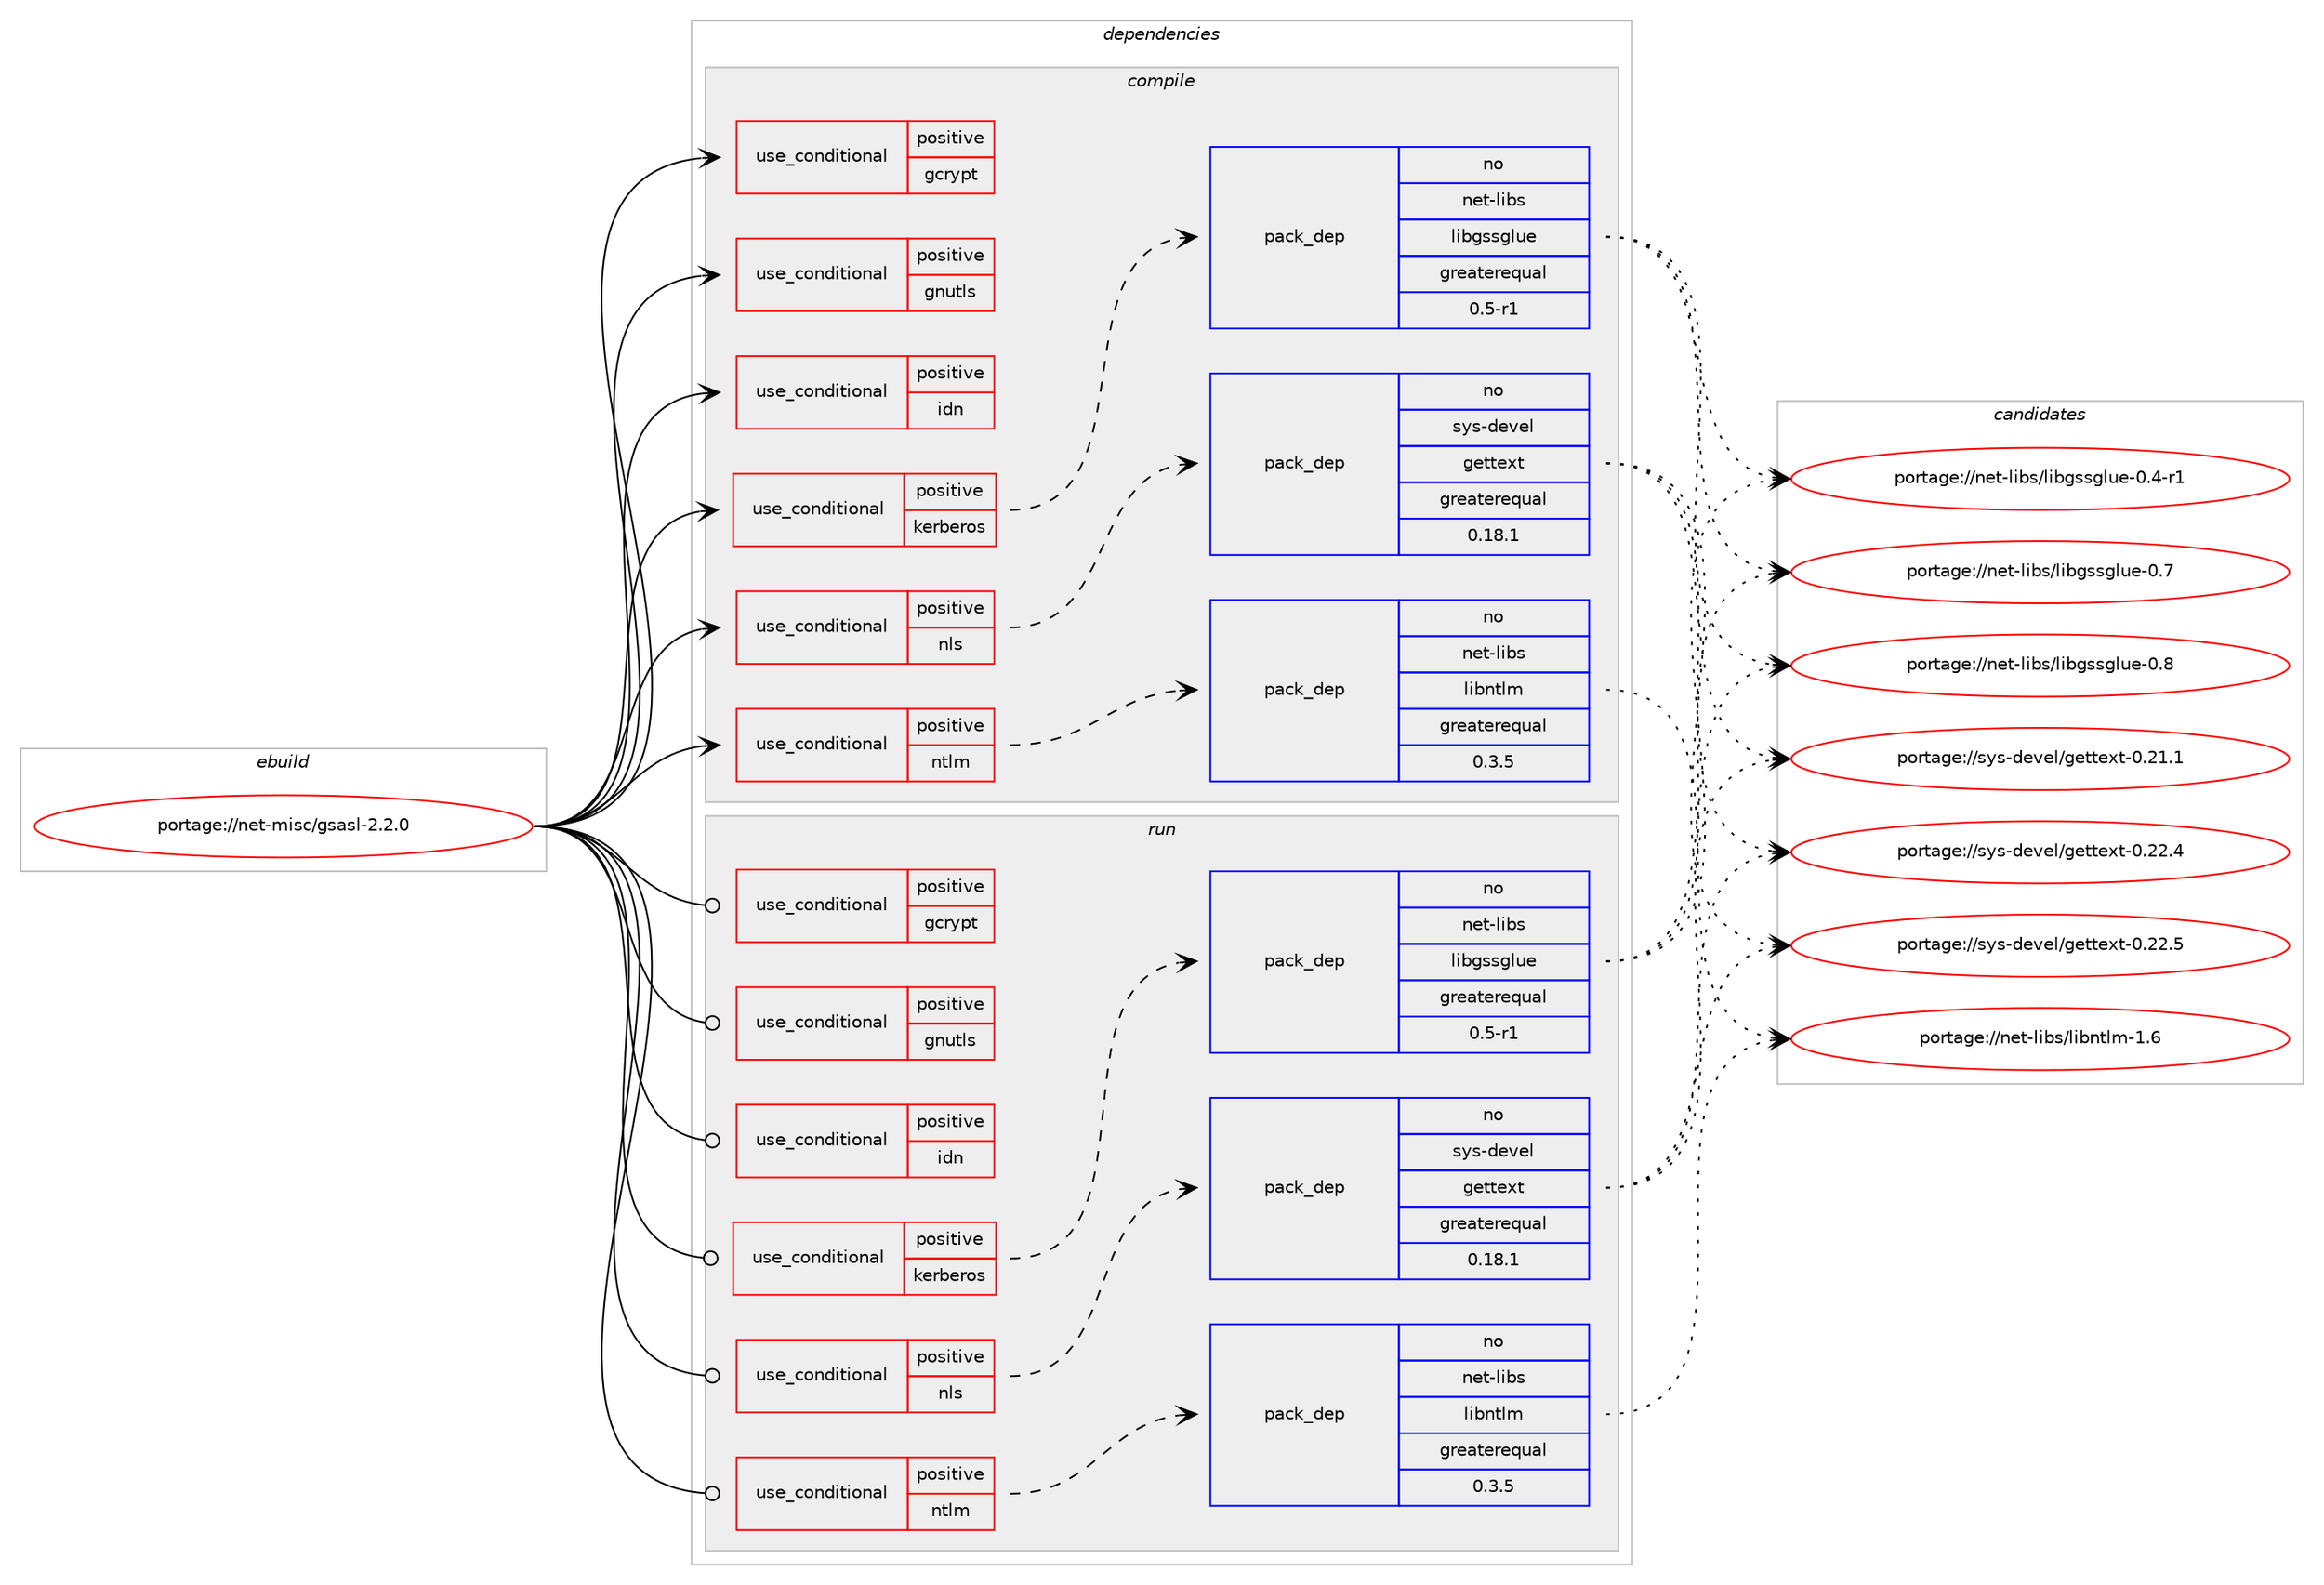 digraph prolog {

# *************
# Graph options
# *************

newrank=true;
concentrate=true;
compound=true;
graph [rankdir=LR,fontname=Helvetica,fontsize=10,ranksep=1.5];#, ranksep=2.5, nodesep=0.2];
edge  [arrowhead=vee];
node  [fontname=Helvetica,fontsize=10];

# **********
# The ebuild
# **********

subgraph cluster_leftcol {
color=gray;
rank=same;
label=<<i>ebuild</i>>;
id [label="portage://net-misc/gsasl-2.2.0", color=red, width=4, href="../net-misc/gsasl-2.2.0.svg"];
}

# ****************
# The dependencies
# ****************

subgraph cluster_midcol {
color=gray;
label=<<i>dependencies</i>>;
subgraph cluster_compile {
fillcolor="#eeeeee";
style=filled;
label=<<i>compile</i>>;
subgraph cond95146 {
dependency188464 [label=<<TABLE BORDER="0" CELLBORDER="1" CELLSPACING="0" CELLPADDING="4"><TR><TD ROWSPAN="3" CELLPADDING="10">use_conditional</TD></TR><TR><TD>positive</TD></TR><TR><TD>gcrypt</TD></TR></TABLE>>, shape=none, color=red];
# *** BEGIN UNKNOWN DEPENDENCY TYPE (TODO) ***
# dependency188464 -> package_dependency(portage://net-misc/gsasl-2.2.0,install,no,dev-libs,libgcrypt,none,[,,],any_same_slot,[])
# *** END UNKNOWN DEPENDENCY TYPE (TODO) ***

}
id:e -> dependency188464:w [weight=20,style="solid",arrowhead="vee"];
subgraph cond95147 {
dependency188465 [label=<<TABLE BORDER="0" CELLBORDER="1" CELLSPACING="0" CELLPADDING="4"><TR><TD ROWSPAN="3" CELLPADDING="10">use_conditional</TD></TR><TR><TD>positive</TD></TR><TR><TD>gnutls</TD></TR></TABLE>>, shape=none, color=red];
# *** BEGIN UNKNOWN DEPENDENCY TYPE (TODO) ***
# dependency188465 -> package_dependency(portage://net-misc/gsasl-2.2.0,install,no,net-libs,gnutls,none,[,,],any_same_slot,[])
# *** END UNKNOWN DEPENDENCY TYPE (TODO) ***

}
id:e -> dependency188465:w [weight=20,style="solid",arrowhead="vee"];
subgraph cond95148 {
dependency188466 [label=<<TABLE BORDER="0" CELLBORDER="1" CELLSPACING="0" CELLPADDING="4"><TR><TD ROWSPAN="3" CELLPADDING="10">use_conditional</TD></TR><TR><TD>positive</TD></TR><TR><TD>idn</TD></TR></TABLE>>, shape=none, color=red];
# *** BEGIN UNKNOWN DEPENDENCY TYPE (TODO) ***
# dependency188466 -> package_dependency(portage://net-misc/gsasl-2.2.0,install,no,net-dns,libidn,none,[,,],any_same_slot,[])
# *** END UNKNOWN DEPENDENCY TYPE (TODO) ***

}
id:e -> dependency188466:w [weight=20,style="solid",arrowhead="vee"];
subgraph cond95149 {
dependency188467 [label=<<TABLE BORDER="0" CELLBORDER="1" CELLSPACING="0" CELLPADDING="4"><TR><TD ROWSPAN="3" CELLPADDING="10">use_conditional</TD></TR><TR><TD>positive</TD></TR><TR><TD>kerberos</TD></TR></TABLE>>, shape=none, color=red];
subgraph pack90705 {
dependency188468 [label=<<TABLE BORDER="0" CELLBORDER="1" CELLSPACING="0" CELLPADDING="4" WIDTH="220"><TR><TD ROWSPAN="6" CELLPADDING="30">pack_dep</TD></TR><TR><TD WIDTH="110">no</TD></TR><TR><TD>net-libs</TD></TR><TR><TD>libgssglue</TD></TR><TR><TD>greaterequal</TD></TR><TR><TD>0.5-r1</TD></TR></TABLE>>, shape=none, color=blue];
}
dependency188467:e -> dependency188468:w [weight=20,style="dashed",arrowhead="vee"];
}
id:e -> dependency188467:w [weight=20,style="solid",arrowhead="vee"];
subgraph cond95150 {
dependency188469 [label=<<TABLE BORDER="0" CELLBORDER="1" CELLSPACING="0" CELLPADDING="4"><TR><TD ROWSPAN="3" CELLPADDING="10">use_conditional</TD></TR><TR><TD>positive</TD></TR><TR><TD>nls</TD></TR></TABLE>>, shape=none, color=red];
subgraph pack90706 {
dependency188470 [label=<<TABLE BORDER="0" CELLBORDER="1" CELLSPACING="0" CELLPADDING="4" WIDTH="220"><TR><TD ROWSPAN="6" CELLPADDING="30">pack_dep</TD></TR><TR><TD WIDTH="110">no</TD></TR><TR><TD>sys-devel</TD></TR><TR><TD>gettext</TD></TR><TR><TD>greaterequal</TD></TR><TR><TD>0.18.1</TD></TR></TABLE>>, shape=none, color=blue];
}
dependency188469:e -> dependency188470:w [weight=20,style="dashed",arrowhead="vee"];
}
id:e -> dependency188469:w [weight=20,style="solid",arrowhead="vee"];
subgraph cond95151 {
dependency188471 [label=<<TABLE BORDER="0" CELLBORDER="1" CELLSPACING="0" CELLPADDING="4"><TR><TD ROWSPAN="3" CELLPADDING="10">use_conditional</TD></TR><TR><TD>positive</TD></TR><TR><TD>ntlm</TD></TR></TABLE>>, shape=none, color=red];
subgraph pack90707 {
dependency188472 [label=<<TABLE BORDER="0" CELLBORDER="1" CELLSPACING="0" CELLPADDING="4" WIDTH="220"><TR><TD ROWSPAN="6" CELLPADDING="30">pack_dep</TD></TR><TR><TD WIDTH="110">no</TD></TR><TR><TD>net-libs</TD></TR><TR><TD>libntlm</TD></TR><TR><TD>greaterequal</TD></TR><TR><TD>0.3.5</TD></TR></TABLE>>, shape=none, color=blue];
}
dependency188471:e -> dependency188472:w [weight=20,style="dashed",arrowhead="vee"];
}
id:e -> dependency188471:w [weight=20,style="solid",arrowhead="vee"];
# *** BEGIN UNKNOWN DEPENDENCY TYPE (TODO) ***
# id -> package_dependency(portage://net-misc/gsasl-2.2.0,install,no,sys-libs,readline,none,[,,],any_same_slot,[])
# *** END UNKNOWN DEPENDENCY TYPE (TODO) ***

# *** BEGIN UNKNOWN DEPENDENCY TYPE (TODO) ***
# id -> package_dependency(portage://net-misc/gsasl-2.2.0,install,weak,net-libs,libgsasl,none,[,,],[],[])
# *** END UNKNOWN DEPENDENCY TYPE (TODO) ***

}
subgraph cluster_compileandrun {
fillcolor="#eeeeee";
style=filled;
label=<<i>compile and run</i>>;
}
subgraph cluster_run {
fillcolor="#eeeeee";
style=filled;
label=<<i>run</i>>;
subgraph cond95152 {
dependency188473 [label=<<TABLE BORDER="0" CELLBORDER="1" CELLSPACING="0" CELLPADDING="4"><TR><TD ROWSPAN="3" CELLPADDING="10">use_conditional</TD></TR><TR><TD>positive</TD></TR><TR><TD>gcrypt</TD></TR></TABLE>>, shape=none, color=red];
# *** BEGIN UNKNOWN DEPENDENCY TYPE (TODO) ***
# dependency188473 -> package_dependency(portage://net-misc/gsasl-2.2.0,run,no,dev-libs,libgcrypt,none,[,,],any_same_slot,[])
# *** END UNKNOWN DEPENDENCY TYPE (TODO) ***

}
id:e -> dependency188473:w [weight=20,style="solid",arrowhead="odot"];
subgraph cond95153 {
dependency188474 [label=<<TABLE BORDER="0" CELLBORDER="1" CELLSPACING="0" CELLPADDING="4"><TR><TD ROWSPAN="3" CELLPADDING="10">use_conditional</TD></TR><TR><TD>positive</TD></TR><TR><TD>gnutls</TD></TR></TABLE>>, shape=none, color=red];
# *** BEGIN UNKNOWN DEPENDENCY TYPE (TODO) ***
# dependency188474 -> package_dependency(portage://net-misc/gsasl-2.2.0,run,no,net-libs,gnutls,none,[,,],any_same_slot,[])
# *** END UNKNOWN DEPENDENCY TYPE (TODO) ***

}
id:e -> dependency188474:w [weight=20,style="solid",arrowhead="odot"];
subgraph cond95154 {
dependency188475 [label=<<TABLE BORDER="0" CELLBORDER="1" CELLSPACING="0" CELLPADDING="4"><TR><TD ROWSPAN="3" CELLPADDING="10">use_conditional</TD></TR><TR><TD>positive</TD></TR><TR><TD>idn</TD></TR></TABLE>>, shape=none, color=red];
# *** BEGIN UNKNOWN DEPENDENCY TYPE (TODO) ***
# dependency188475 -> package_dependency(portage://net-misc/gsasl-2.2.0,run,no,net-dns,libidn,none,[,,],any_same_slot,[])
# *** END UNKNOWN DEPENDENCY TYPE (TODO) ***

}
id:e -> dependency188475:w [weight=20,style="solid",arrowhead="odot"];
subgraph cond95155 {
dependency188476 [label=<<TABLE BORDER="0" CELLBORDER="1" CELLSPACING="0" CELLPADDING="4"><TR><TD ROWSPAN="3" CELLPADDING="10">use_conditional</TD></TR><TR><TD>positive</TD></TR><TR><TD>kerberos</TD></TR></TABLE>>, shape=none, color=red];
subgraph pack90708 {
dependency188477 [label=<<TABLE BORDER="0" CELLBORDER="1" CELLSPACING="0" CELLPADDING="4" WIDTH="220"><TR><TD ROWSPAN="6" CELLPADDING="30">pack_dep</TD></TR><TR><TD WIDTH="110">no</TD></TR><TR><TD>net-libs</TD></TR><TR><TD>libgssglue</TD></TR><TR><TD>greaterequal</TD></TR><TR><TD>0.5-r1</TD></TR></TABLE>>, shape=none, color=blue];
}
dependency188476:e -> dependency188477:w [weight=20,style="dashed",arrowhead="vee"];
}
id:e -> dependency188476:w [weight=20,style="solid",arrowhead="odot"];
subgraph cond95156 {
dependency188478 [label=<<TABLE BORDER="0" CELLBORDER="1" CELLSPACING="0" CELLPADDING="4"><TR><TD ROWSPAN="3" CELLPADDING="10">use_conditional</TD></TR><TR><TD>positive</TD></TR><TR><TD>nls</TD></TR></TABLE>>, shape=none, color=red];
subgraph pack90709 {
dependency188479 [label=<<TABLE BORDER="0" CELLBORDER="1" CELLSPACING="0" CELLPADDING="4" WIDTH="220"><TR><TD ROWSPAN="6" CELLPADDING="30">pack_dep</TD></TR><TR><TD WIDTH="110">no</TD></TR><TR><TD>sys-devel</TD></TR><TR><TD>gettext</TD></TR><TR><TD>greaterequal</TD></TR><TR><TD>0.18.1</TD></TR></TABLE>>, shape=none, color=blue];
}
dependency188478:e -> dependency188479:w [weight=20,style="dashed",arrowhead="vee"];
}
id:e -> dependency188478:w [weight=20,style="solid",arrowhead="odot"];
subgraph cond95157 {
dependency188480 [label=<<TABLE BORDER="0" CELLBORDER="1" CELLSPACING="0" CELLPADDING="4"><TR><TD ROWSPAN="3" CELLPADDING="10">use_conditional</TD></TR><TR><TD>positive</TD></TR><TR><TD>ntlm</TD></TR></TABLE>>, shape=none, color=red];
subgraph pack90710 {
dependency188481 [label=<<TABLE BORDER="0" CELLBORDER="1" CELLSPACING="0" CELLPADDING="4" WIDTH="220"><TR><TD ROWSPAN="6" CELLPADDING="30">pack_dep</TD></TR><TR><TD WIDTH="110">no</TD></TR><TR><TD>net-libs</TD></TR><TR><TD>libntlm</TD></TR><TR><TD>greaterequal</TD></TR><TR><TD>0.3.5</TD></TR></TABLE>>, shape=none, color=blue];
}
dependency188480:e -> dependency188481:w [weight=20,style="dashed",arrowhead="vee"];
}
id:e -> dependency188480:w [weight=20,style="solid",arrowhead="odot"];
# *** BEGIN UNKNOWN DEPENDENCY TYPE (TODO) ***
# id -> package_dependency(portage://net-misc/gsasl-2.2.0,run,no,sys-libs,readline,none,[,,],any_same_slot,[])
# *** END UNKNOWN DEPENDENCY TYPE (TODO) ***

# *** BEGIN UNKNOWN DEPENDENCY TYPE (TODO) ***
# id -> package_dependency(portage://net-misc/gsasl-2.2.0,run,weak,net-libs,libgsasl,none,[,,],[],[])
# *** END UNKNOWN DEPENDENCY TYPE (TODO) ***

}
}

# **************
# The candidates
# **************

subgraph cluster_choices {
rank=same;
color=gray;
label=<<i>candidates</i>>;

subgraph choice90705 {
color=black;
nodesep=1;
choice11010111645108105981154710810598103115115103108117101454846524511449 [label="portage://net-libs/libgssglue-0.4-r1", color=red, width=4,href="../net-libs/libgssglue-0.4-r1.svg"];
choice1101011164510810598115471081059810311511510310811710145484655 [label="portage://net-libs/libgssglue-0.7", color=red, width=4,href="../net-libs/libgssglue-0.7.svg"];
choice1101011164510810598115471081059810311511510310811710145484656 [label="portage://net-libs/libgssglue-0.8", color=red, width=4,href="../net-libs/libgssglue-0.8.svg"];
dependency188468:e -> choice11010111645108105981154710810598103115115103108117101454846524511449:w [style=dotted,weight="100"];
dependency188468:e -> choice1101011164510810598115471081059810311511510310811710145484655:w [style=dotted,weight="100"];
dependency188468:e -> choice1101011164510810598115471081059810311511510310811710145484656:w [style=dotted,weight="100"];
}
subgraph choice90706 {
color=black;
nodesep=1;
choice115121115451001011181011084710310111611610112011645484650494649 [label="portage://sys-devel/gettext-0.21.1", color=red, width=4,href="../sys-devel/gettext-0.21.1.svg"];
choice115121115451001011181011084710310111611610112011645484650504652 [label="portage://sys-devel/gettext-0.22.4", color=red, width=4,href="../sys-devel/gettext-0.22.4.svg"];
choice115121115451001011181011084710310111611610112011645484650504653 [label="portage://sys-devel/gettext-0.22.5", color=red, width=4,href="../sys-devel/gettext-0.22.5.svg"];
dependency188470:e -> choice115121115451001011181011084710310111611610112011645484650494649:w [style=dotted,weight="100"];
dependency188470:e -> choice115121115451001011181011084710310111611610112011645484650504652:w [style=dotted,weight="100"];
dependency188470:e -> choice115121115451001011181011084710310111611610112011645484650504653:w [style=dotted,weight="100"];
}
subgraph choice90707 {
color=black;
nodesep=1;
choice1101011164510810598115471081059811011610810945494654 [label="portage://net-libs/libntlm-1.6", color=red, width=4,href="../net-libs/libntlm-1.6.svg"];
dependency188472:e -> choice1101011164510810598115471081059811011610810945494654:w [style=dotted,weight="100"];
}
subgraph choice90708 {
color=black;
nodesep=1;
choice11010111645108105981154710810598103115115103108117101454846524511449 [label="portage://net-libs/libgssglue-0.4-r1", color=red, width=4,href="../net-libs/libgssglue-0.4-r1.svg"];
choice1101011164510810598115471081059810311511510310811710145484655 [label="portage://net-libs/libgssglue-0.7", color=red, width=4,href="../net-libs/libgssglue-0.7.svg"];
choice1101011164510810598115471081059810311511510310811710145484656 [label="portage://net-libs/libgssglue-0.8", color=red, width=4,href="../net-libs/libgssglue-0.8.svg"];
dependency188477:e -> choice11010111645108105981154710810598103115115103108117101454846524511449:w [style=dotted,weight="100"];
dependency188477:e -> choice1101011164510810598115471081059810311511510310811710145484655:w [style=dotted,weight="100"];
dependency188477:e -> choice1101011164510810598115471081059810311511510310811710145484656:w [style=dotted,weight="100"];
}
subgraph choice90709 {
color=black;
nodesep=1;
choice115121115451001011181011084710310111611610112011645484650494649 [label="portage://sys-devel/gettext-0.21.1", color=red, width=4,href="../sys-devel/gettext-0.21.1.svg"];
choice115121115451001011181011084710310111611610112011645484650504652 [label="portage://sys-devel/gettext-0.22.4", color=red, width=4,href="../sys-devel/gettext-0.22.4.svg"];
choice115121115451001011181011084710310111611610112011645484650504653 [label="portage://sys-devel/gettext-0.22.5", color=red, width=4,href="../sys-devel/gettext-0.22.5.svg"];
dependency188479:e -> choice115121115451001011181011084710310111611610112011645484650494649:w [style=dotted,weight="100"];
dependency188479:e -> choice115121115451001011181011084710310111611610112011645484650504652:w [style=dotted,weight="100"];
dependency188479:e -> choice115121115451001011181011084710310111611610112011645484650504653:w [style=dotted,weight="100"];
}
subgraph choice90710 {
color=black;
nodesep=1;
choice1101011164510810598115471081059811011610810945494654 [label="portage://net-libs/libntlm-1.6", color=red, width=4,href="../net-libs/libntlm-1.6.svg"];
dependency188481:e -> choice1101011164510810598115471081059811011610810945494654:w [style=dotted,weight="100"];
}
}

}
